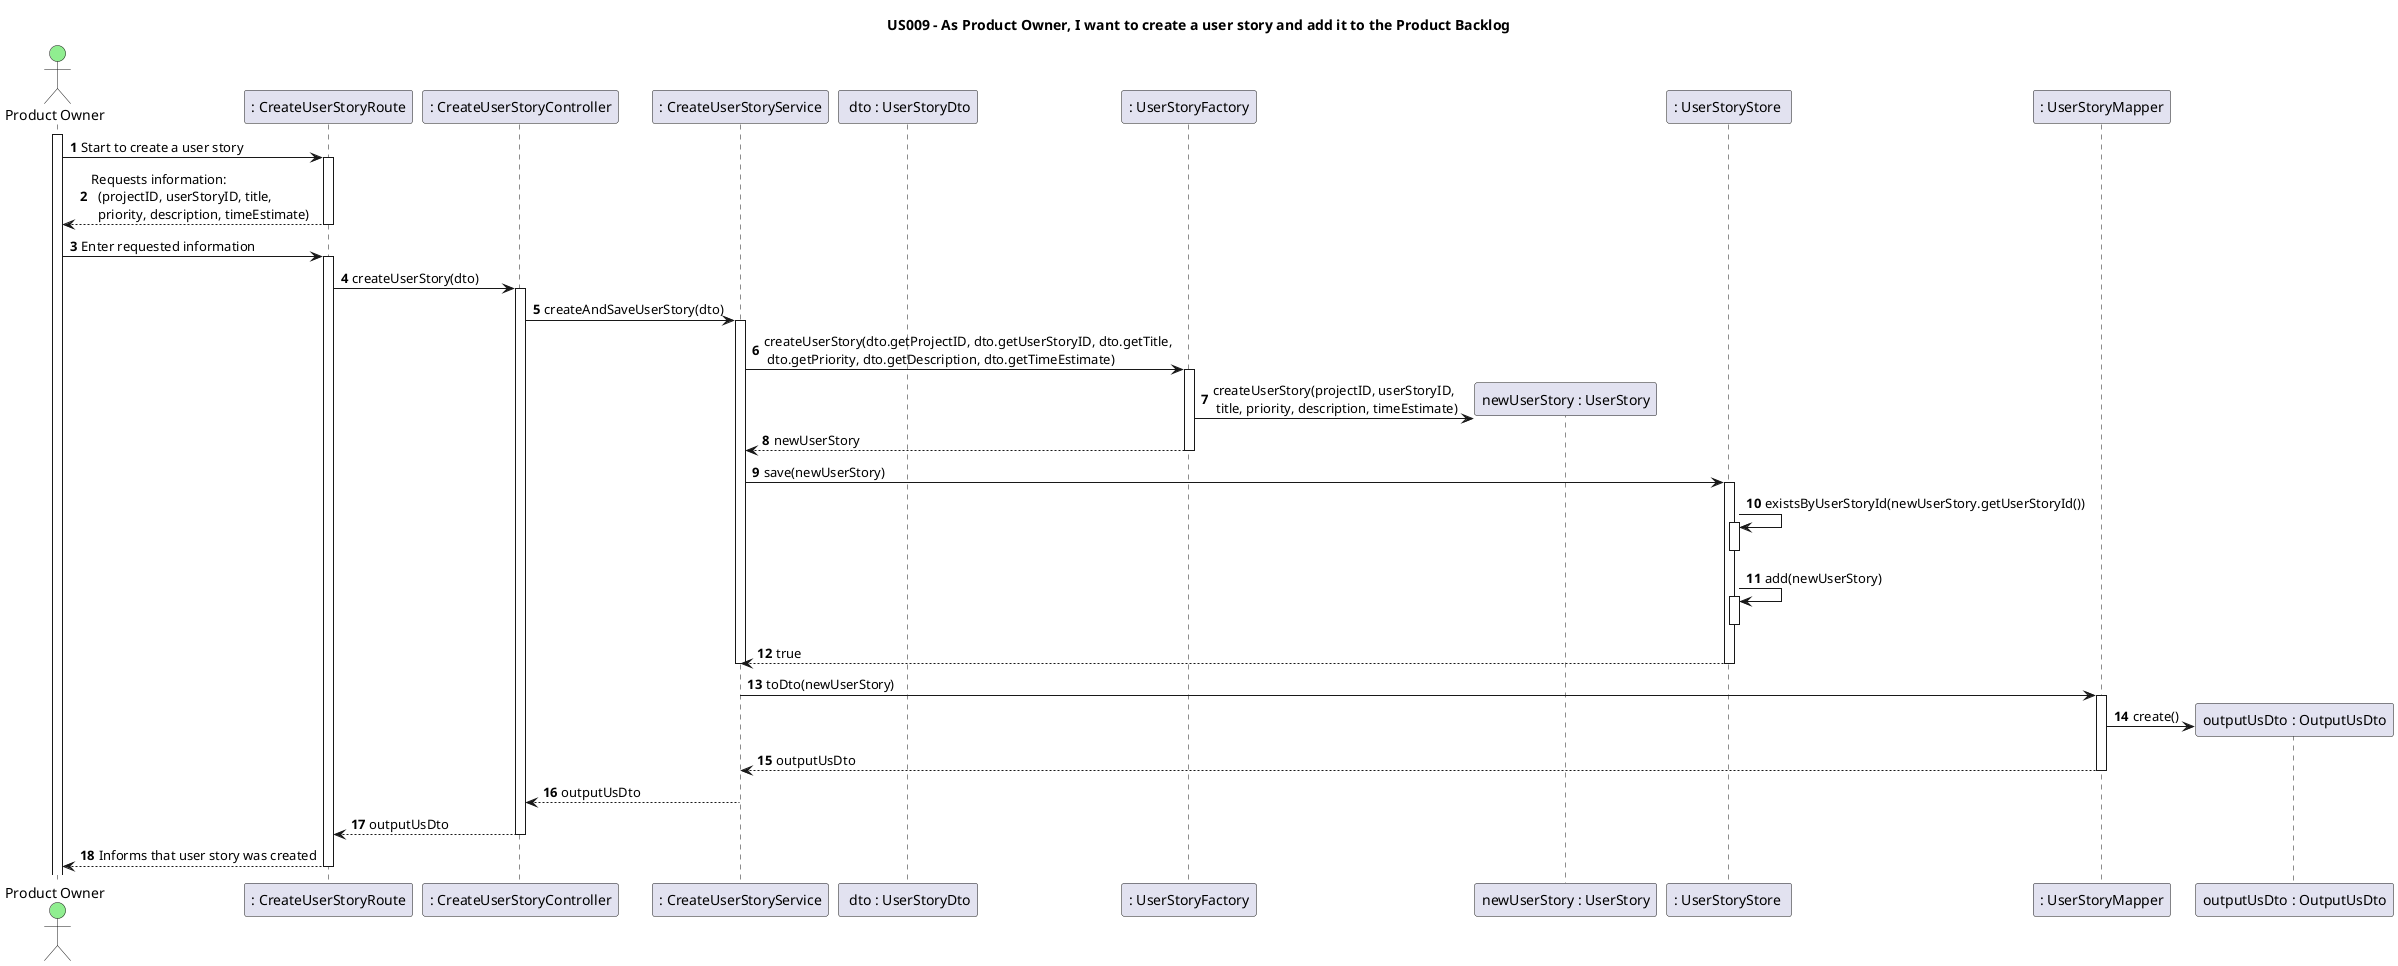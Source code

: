 @startuml
'https://plantuml.com/sequence-diagram

title US009 - As Product Owner, I want to create a user story and add it to the Product Backlog

autoactivate on
autonumber

actor "Product Owner" as User #lightgreen
participant ": CreateUserStoryRoute" as System
participant ": CreateUserStoryController" as Ctrl
participant ": CreateUserStoryService" as appService
participant " dto : UserStoryDto" as usDto
participant ": UserStoryFactory" as factory
participant "newUserStory : UserStory" as us
participant ": UserStoryStore " as usStore
participant ": UserStoryMapper" as usMapper
participant "outputUsDto : OutputUsDto" as outDto


activate User


User -> System: Start to create a user story
System --> User : Requests information: \n  (projectID, userStoryID, title, \n  priority, description, timeEstimate)
User -> System: Enter requested information
System -> Ctrl: createUserStory(dto)
Ctrl -> appService: createAndSaveUserStory(dto)
appService -> factory:  createUserStory(dto.getProjectID, dto.getUserStoryID, dto.getTitle,\n dto.getPriority, dto.getDescription, dto.getTimeEstimate)
factory -> us **: createUserStory(projectID, userStoryID, \n title, priority, description, timeEstimate)
factory --> appService: newUserStory

appService-> usStore: save(newUserStory)
usStore-> usStore: existsByUserStoryId(newUserStory.getUserStoryId())
deactivate
usStore-> usStore: add(newUserStory)
deactivate
usStore --> appService : true
deactivate
appService-> usMapper : toDto(newUserStory)
usMapper-> outDto **:create()
usMapper --> appService: outputUsDto
appService --> Ctrl: outputUsDto
Ctrl --> System: outputUsDto
System--> User: Informs that user story was created

@enduml

